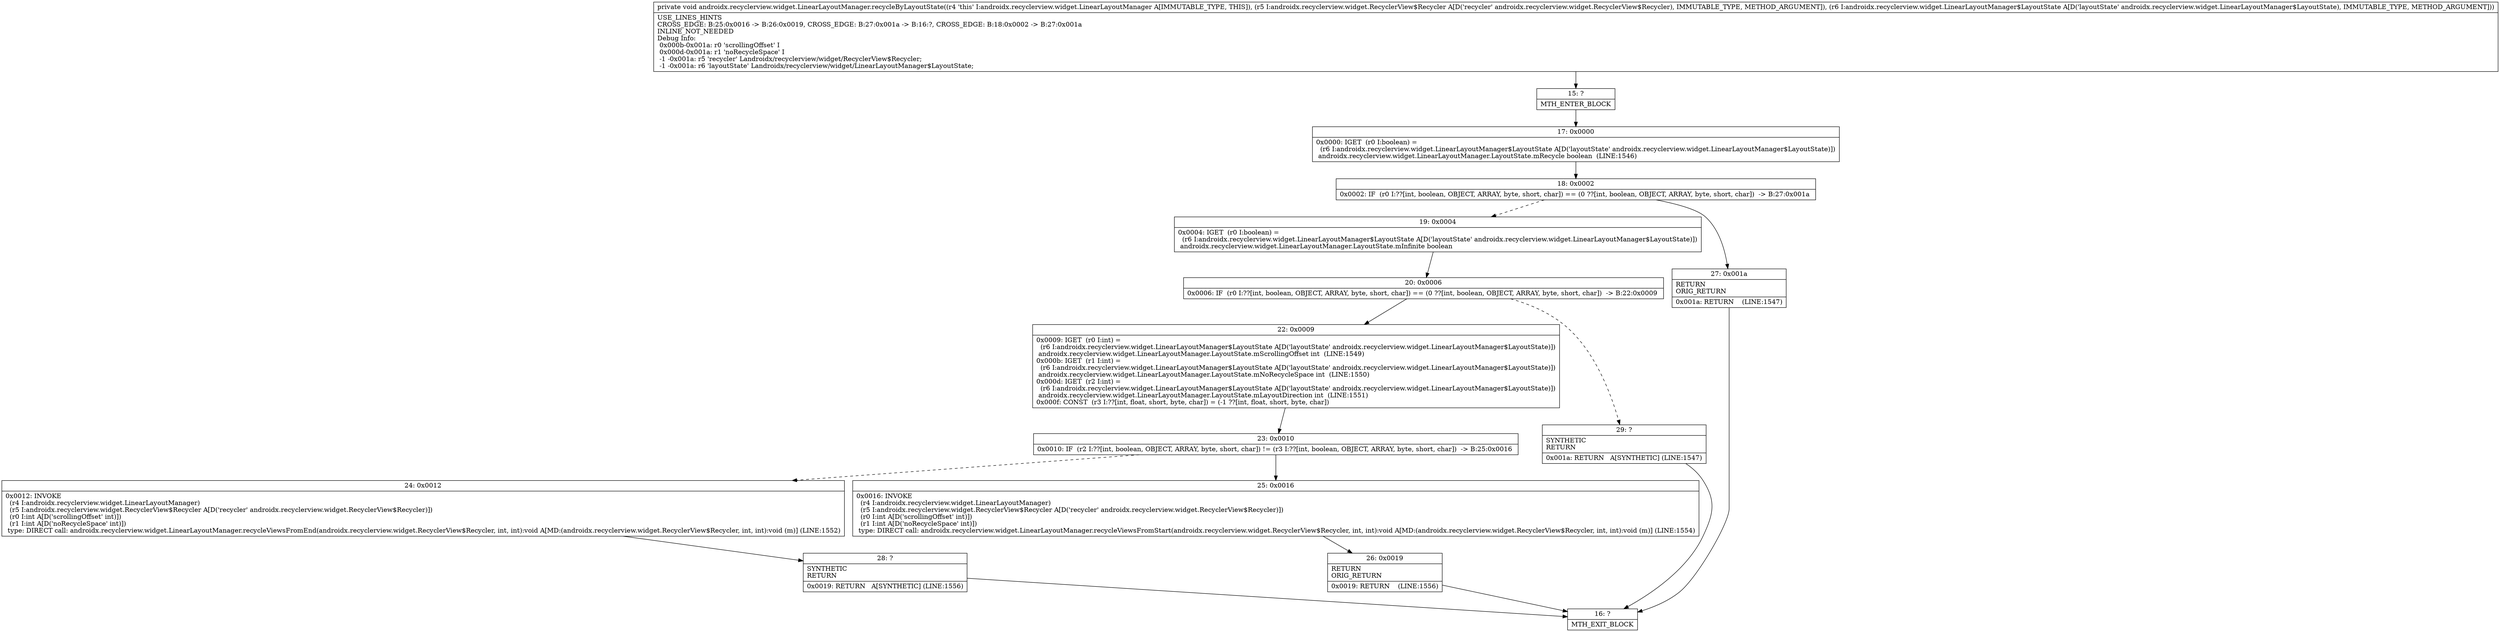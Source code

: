 digraph "CFG forandroidx.recyclerview.widget.LinearLayoutManager.recycleByLayoutState(Landroidx\/recyclerview\/widget\/RecyclerView$Recycler;Landroidx\/recyclerview\/widget\/LinearLayoutManager$LayoutState;)V" {
Node_15 [shape=record,label="{15\:\ ?|MTH_ENTER_BLOCK\l}"];
Node_17 [shape=record,label="{17\:\ 0x0000|0x0000: IGET  (r0 I:boolean) = \l  (r6 I:androidx.recyclerview.widget.LinearLayoutManager$LayoutState A[D('layoutState' androidx.recyclerview.widget.LinearLayoutManager$LayoutState)])\l androidx.recyclerview.widget.LinearLayoutManager.LayoutState.mRecycle boolean  (LINE:1546)\l}"];
Node_18 [shape=record,label="{18\:\ 0x0002|0x0002: IF  (r0 I:??[int, boolean, OBJECT, ARRAY, byte, short, char]) == (0 ??[int, boolean, OBJECT, ARRAY, byte, short, char])  \-\> B:27:0x001a \l}"];
Node_19 [shape=record,label="{19\:\ 0x0004|0x0004: IGET  (r0 I:boolean) = \l  (r6 I:androidx.recyclerview.widget.LinearLayoutManager$LayoutState A[D('layoutState' androidx.recyclerview.widget.LinearLayoutManager$LayoutState)])\l androidx.recyclerview.widget.LinearLayoutManager.LayoutState.mInfinite boolean \l}"];
Node_20 [shape=record,label="{20\:\ 0x0006|0x0006: IF  (r0 I:??[int, boolean, OBJECT, ARRAY, byte, short, char]) == (0 ??[int, boolean, OBJECT, ARRAY, byte, short, char])  \-\> B:22:0x0009 \l}"];
Node_22 [shape=record,label="{22\:\ 0x0009|0x0009: IGET  (r0 I:int) = \l  (r6 I:androidx.recyclerview.widget.LinearLayoutManager$LayoutState A[D('layoutState' androidx.recyclerview.widget.LinearLayoutManager$LayoutState)])\l androidx.recyclerview.widget.LinearLayoutManager.LayoutState.mScrollingOffset int  (LINE:1549)\l0x000b: IGET  (r1 I:int) = \l  (r6 I:androidx.recyclerview.widget.LinearLayoutManager$LayoutState A[D('layoutState' androidx.recyclerview.widget.LinearLayoutManager$LayoutState)])\l androidx.recyclerview.widget.LinearLayoutManager.LayoutState.mNoRecycleSpace int  (LINE:1550)\l0x000d: IGET  (r2 I:int) = \l  (r6 I:androidx.recyclerview.widget.LinearLayoutManager$LayoutState A[D('layoutState' androidx.recyclerview.widget.LinearLayoutManager$LayoutState)])\l androidx.recyclerview.widget.LinearLayoutManager.LayoutState.mLayoutDirection int  (LINE:1551)\l0x000f: CONST  (r3 I:??[int, float, short, byte, char]) = (\-1 ??[int, float, short, byte, char]) \l}"];
Node_23 [shape=record,label="{23\:\ 0x0010|0x0010: IF  (r2 I:??[int, boolean, OBJECT, ARRAY, byte, short, char]) != (r3 I:??[int, boolean, OBJECT, ARRAY, byte, short, char])  \-\> B:25:0x0016 \l}"];
Node_24 [shape=record,label="{24\:\ 0x0012|0x0012: INVOKE  \l  (r4 I:androidx.recyclerview.widget.LinearLayoutManager)\l  (r5 I:androidx.recyclerview.widget.RecyclerView$Recycler A[D('recycler' androidx.recyclerview.widget.RecyclerView$Recycler)])\l  (r0 I:int A[D('scrollingOffset' int)])\l  (r1 I:int A[D('noRecycleSpace' int)])\l type: DIRECT call: androidx.recyclerview.widget.LinearLayoutManager.recycleViewsFromEnd(androidx.recyclerview.widget.RecyclerView$Recycler, int, int):void A[MD:(androidx.recyclerview.widget.RecyclerView$Recycler, int, int):void (m)] (LINE:1552)\l}"];
Node_28 [shape=record,label="{28\:\ ?|SYNTHETIC\lRETURN\l|0x0019: RETURN   A[SYNTHETIC] (LINE:1556)\l}"];
Node_16 [shape=record,label="{16\:\ ?|MTH_EXIT_BLOCK\l}"];
Node_25 [shape=record,label="{25\:\ 0x0016|0x0016: INVOKE  \l  (r4 I:androidx.recyclerview.widget.LinearLayoutManager)\l  (r5 I:androidx.recyclerview.widget.RecyclerView$Recycler A[D('recycler' androidx.recyclerview.widget.RecyclerView$Recycler)])\l  (r0 I:int A[D('scrollingOffset' int)])\l  (r1 I:int A[D('noRecycleSpace' int)])\l type: DIRECT call: androidx.recyclerview.widget.LinearLayoutManager.recycleViewsFromStart(androidx.recyclerview.widget.RecyclerView$Recycler, int, int):void A[MD:(androidx.recyclerview.widget.RecyclerView$Recycler, int, int):void (m)] (LINE:1554)\l}"];
Node_26 [shape=record,label="{26\:\ 0x0019|RETURN\lORIG_RETURN\l|0x0019: RETURN    (LINE:1556)\l}"];
Node_29 [shape=record,label="{29\:\ ?|SYNTHETIC\lRETURN\l|0x001a: RETURN   A[SYNTHETIC] (LINE:1547)\l}"];
Node_27 [shape=record,label="{27\:\ 0x001a|RETURN\lORIG_RETURN\l|0x001a: RETURN    (LINE:1547)\l}"];
MethodNode[shape=record,label="{private void androidx.recyclerview.widget.LinearLayoutManager.recycleByLayoutState((r4 'this' I:androidx.recyclerview.widget.LinearLayoutManager A[IMMUTABLE_TYPE, THIS]), (r5 I:androidx.recyclerview.widget.RecyclerView$Recycler A[D('recycler' androidx.recyclerview.widget.RecyclerView$Recycler), IMMUTABLE_TYPE, METHOD_ARGUMENT]), (r6 I:androidx.recyclerview.widget.LinearLayoutManager$LayoutState A[D('layoutState' androidx.recyclerview.widget.LinearLayoutManager$LayoutState), IMMUTABLE_TYPE, METHOD_ARGUMENT]))  | USE_LINES_HINTS\lCROSS_EDGE: B:25:0x0016 \-\> B:26:0x0019, CROSS_EDGE: B:27:0x001a \-\> B:16:?, CROSS_EDGE: B:18:0x0002 \-\> B:27:0x001a\lINLINE_NOT_NEEDED\lDebug Info:\l  0x000b\-0x001a: r0 'scrollingOffset' I\l  0x000d\-0x001a: r1 'noRecycleSpace' I\l  \-1 \-0x001a: r5 'recycler' Landroidx\/recyclerview\/widget\/RecyclerView$Recycler;\l  \-1 \-0x001a: r6 'layoutState' Landroidx\/recyclerview\/widget\/LinearLayoutManager$LayoutState;\l}"];
MethodNode -> Node_15;Node_15 -> Node_17;
Node_17 -> Node_18;
Node_18 -> Node_19[style=dashed];
Node_18 -> Node_27;
Node_19 -> Node_20;
Node_20 -> Node_22;
Node_20 -> Node_29[style=dashed];
Node_22 -> Node_23;
Node_23 -> Node_24[style=dashed];
Node_23 -> Node_25;
Node_24 -> Node_28;
Node_28 -> Node_16;
Node_25 -> Node_26;
Node_26 -> Node_16;
Node_29 -> Node_16;
Node_27 -> Node_16;
}

